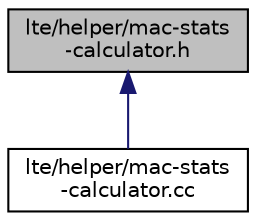 digraph "lte/helper/mac-stats-calculator.h"
{
  edge [fontname="Helvetica",fontsize="10",labelfontname="Helvetica",labelfontsize="10"];
  node [fontname="Helvetica",fontsize="10",shape=record];
  Node1 [label="lte/helper/mac-stats\l-calculator.h",height=0.2,width=0.4,color="black", fillcolor="grey75", style="filled", fontcolor="black"];
  Node1 -> Node2 [dir="back",color="midnightblue",fontsize="10",style="solid"];
  Node2 [label="lte/helper/mac-stats\l-calculator.cc",height=0.2,width=0.4,color="black", fillcolor="white", style="filled",URL="$d0/d3a/mac-stats-calculator_8cc.html"];
}
